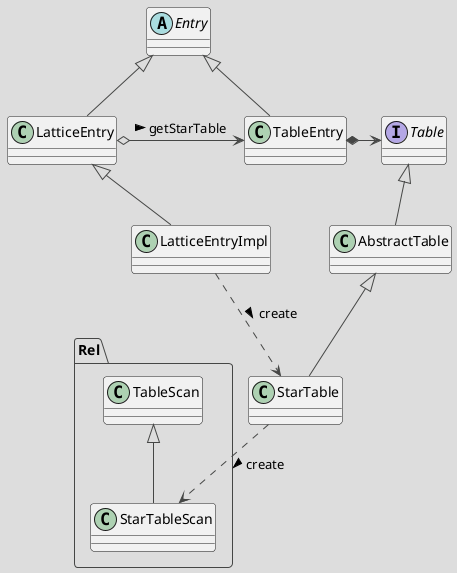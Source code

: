 @startuml
!theme toy

interface Table
abstract Entry {}
class LatticeEntryImpl{}

Entry <|-- LatticeEntry
Entry <|-- TableEntry
LatticeEntry <|--  LatticeEntryImpl
LatticeEntry o-> TableEntry : getStarTable >
TableEntry *-> Table
LatticeEntryImpl ..> StarTable: create >
Table <|-- AbstractTable
AbstractTable <|--StarTable

StarTable ..> Rel.StarTableScan: create >


namespace Rel {
  TableScan <|-- StarTableScan
}

@enduml